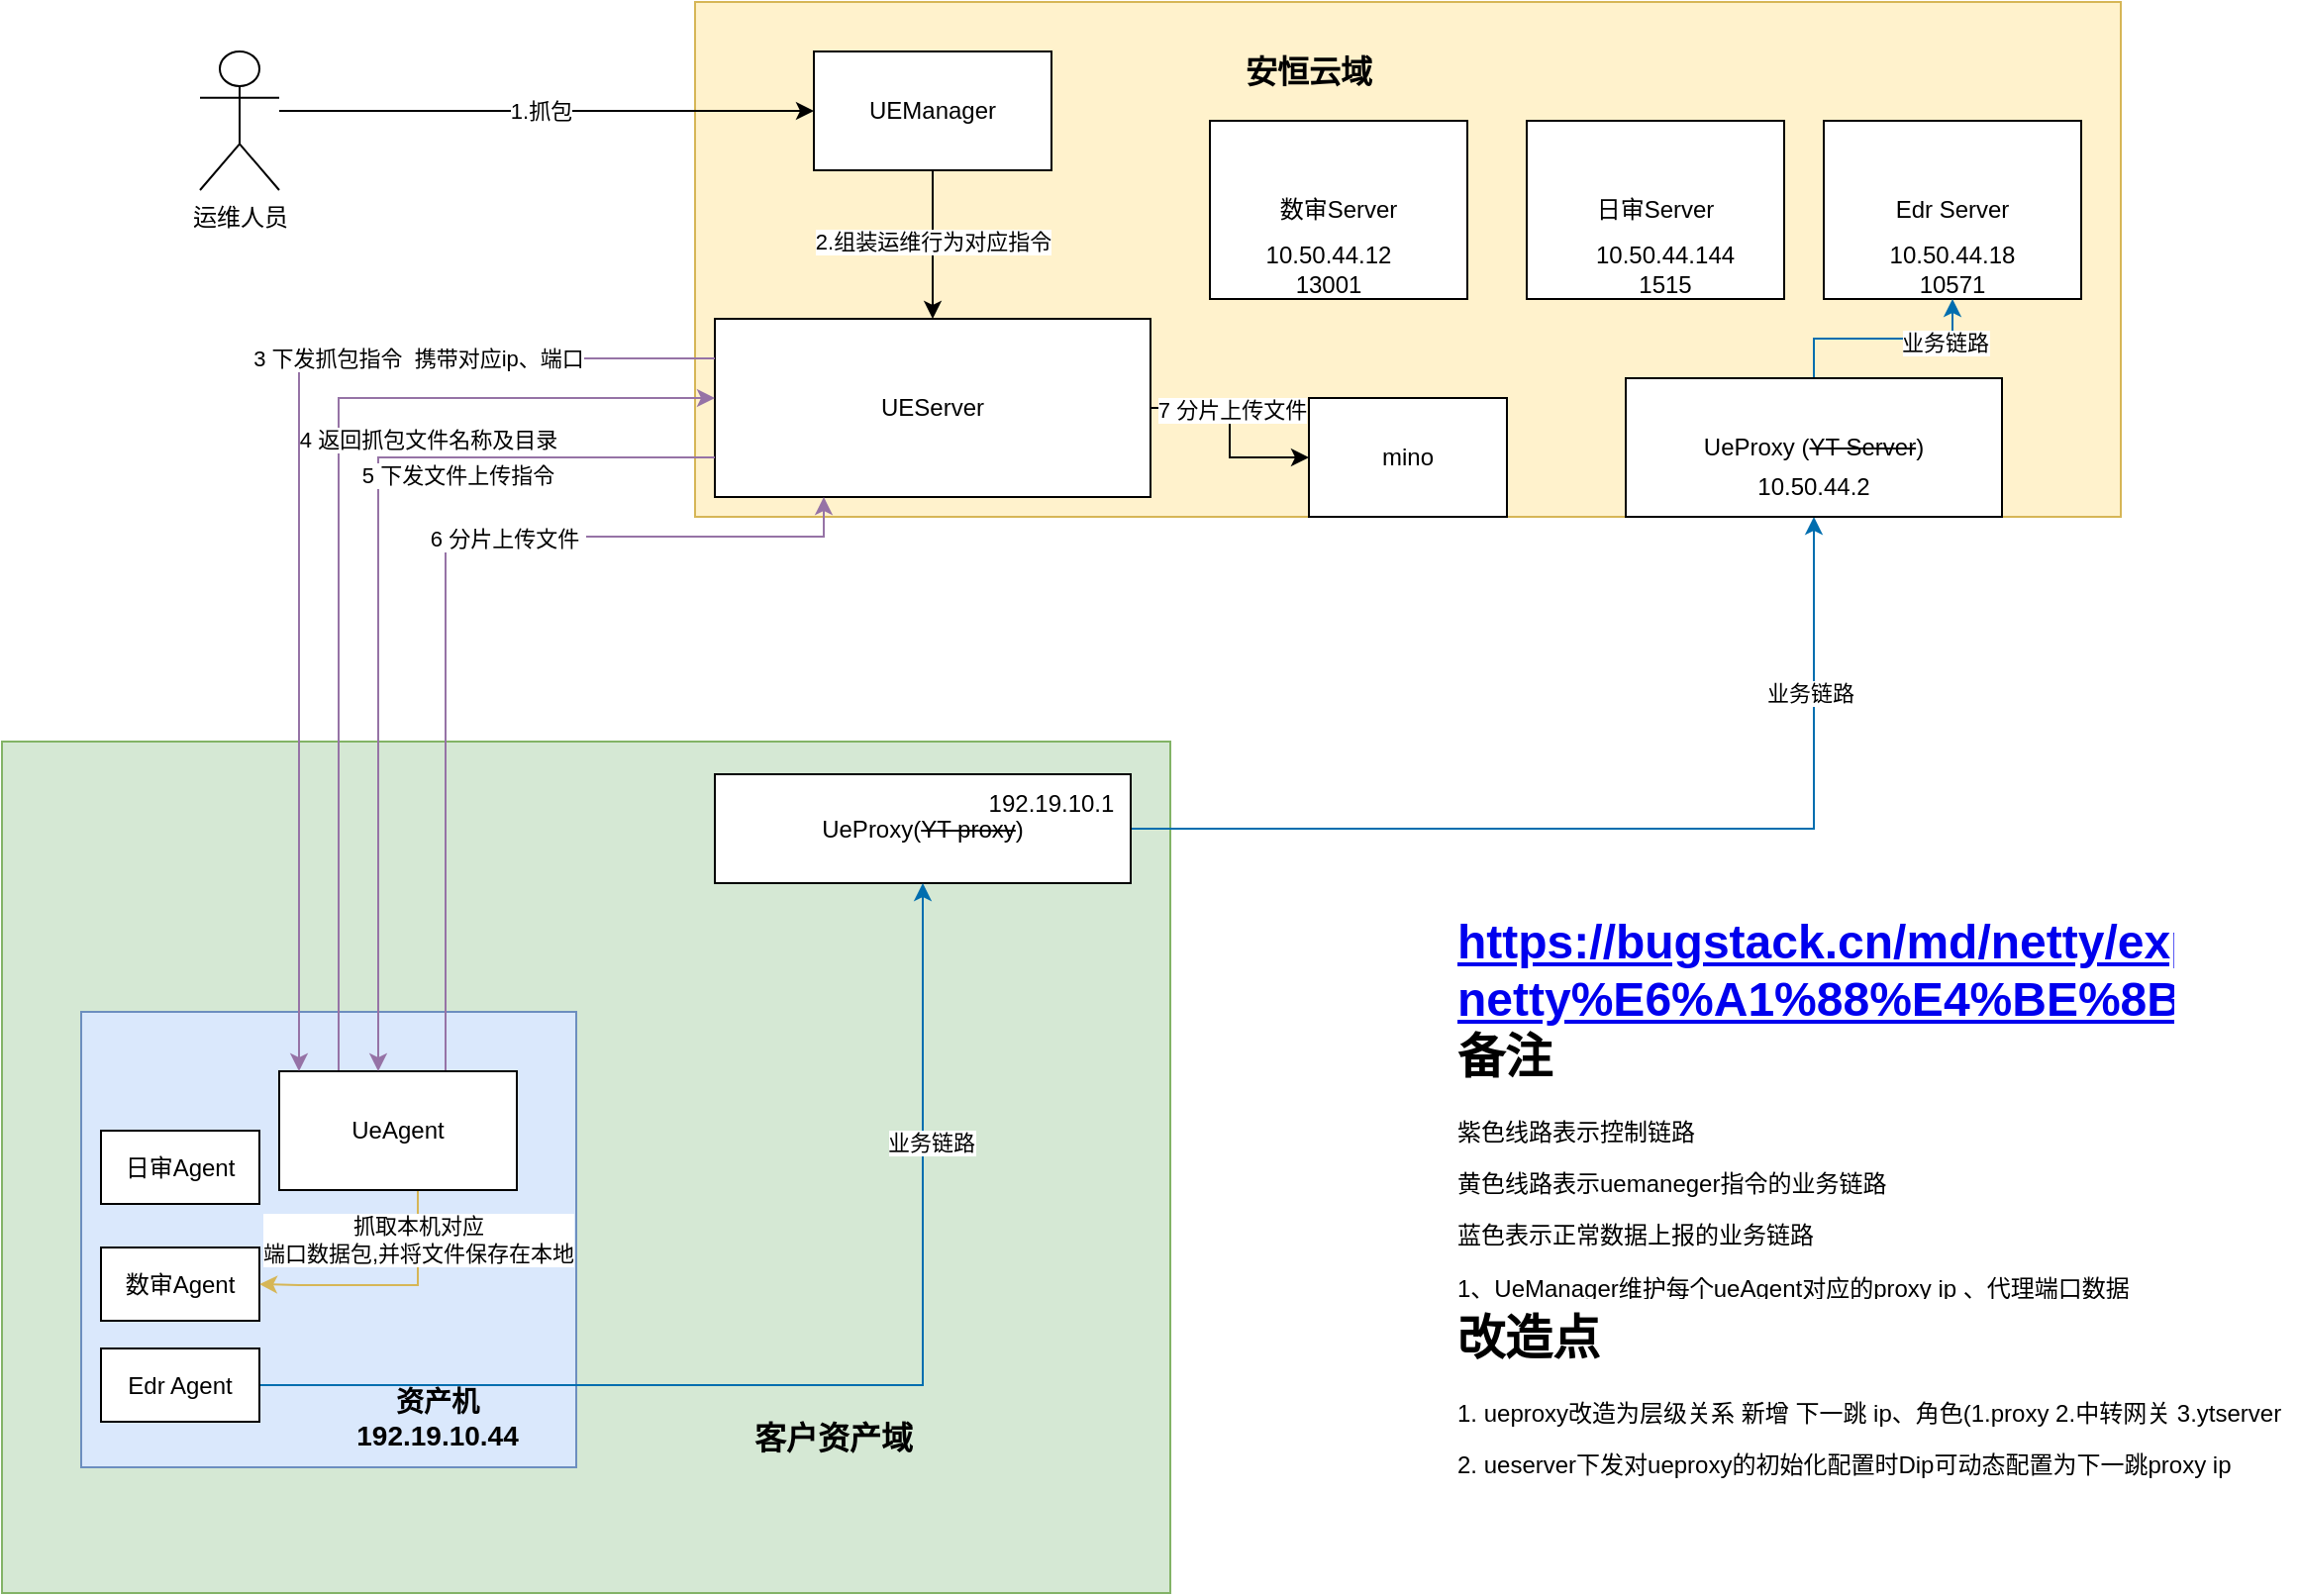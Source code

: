 <mxfile version="22.1.5" type="github">
  <diagram name="第 1 页" id="wMBq58jxj7TZekm_dWzr">
    <mxGraphModel dx="2261" dy="790" grid="1" gridSize="10" guides="1" tooltips="1" connect="1" arrows="1" fold="1" page="1" pageScale="1" pageWidth="827" pageHeight="1169" math="0" shadow="0">
      <root>
        <mxCell id="0" />
        <mxCell id="1" parent="0" />
        <mxCell id="zNO3inHTsQPZRsrdVChj-12" value="" style="edgeStyle=orthogonalEdgeStyle;rounded=0;orthogonalLoop=1;jettySize=auto;html=1;" parent="1" edge="1">
          <mxGeometry relative="1" as="geometry">
            <mxPoint x="430" y="180" as="sourcePoint" />
          </mxGeometry>
        </mxCell>
        <mxCell id="zNO3inHTsQPZRsrdVChj-13" value="组装此运维行为对应的指令&lt;br&gt;请求UeServer" style="edgeLabel;html=1;align=center;verticalAlign=middle;resizable=0;points=[];" parent="zNO3inHTsQPZRsrdVChj-12" vertex="1" connectable="0">
          <mxGeometry x="-0.4" y="1" relative="1" as="geometry">
            <mxPoint x="-1" y="6" as="offset" />
          </mxGeometry>
        </mxCell>
        <mxCell id="zNO3inHTsQPZRsrdVChj-33" value="" style="rounded=0;whiteSpace=wrap;html=1;fillColor=#fff2cc;strokeColor=#d6b656;" parent="1" vertex="1">
          <mxGeometry x="210" y="120" width="720" height="260" as="geometry" />
        </mxCell>
        <mxCell id="evtpe5G1LGWTd8iD0ivO-17" style="edgeStyle=orthogonalEdgeStyle;rounded=0;orthogonalLoop=1;jettySize=auto;html=1;entryX=0;entryY=0.5;entryDx=0;entryDy=0;" parent="1" source="zNO3inHTsQPZRsrdVChj-38" target="evtpe5G1LGWTd8iD0ivO-10" edge="1">
          <mxGeometry relative="1" as="geometry" />
        </mxCell>
        <mxCell id="evtpe5G1LGWTd8iD0ivO-18" value="7 分片上传文件" style="edgeLabel;html=1;align=center;verticalAlign=middle;resizable=0;points=[];" parent="evtpe5G1LGWTd8iD0ivO-17" vertex="1" connectable="0">
          <mxGeometry x="-0.219" y="1" relative="1" as="geometry">
            <mxPoint as="offset" />
          </mxGeometry>
        </mxCell>
        <mxCell id="zNO3inHTsQPZRsrdVChj-38" value="UEServer" style="rounded=0;whiteSpace=wrap;html=1;" parent="1" vertex="1">
          <mxGeometry x="220" y="280" width="220" height="90" as="geometry" />
        </mxCell>
        <mxCell id="zNO3inHTsQPZRsrdVChj-39" value="日审Server" style="rounded=0;whiteSpace=wrap;html=1;" parent="1" vertex="1">
          <mxGeometry x="630" y="180" width="130" height="90" as="geometry" />
        </mxCell>
        <mxCell id="zNO3inHTsQPZRsrdVChj-40" value="数审Server" style="rounded=0;whiteSpace=wrap;html=1;" parent="1" vertex="1">
          <mxGeometry x="470" y="180" width="130" height="90" as="geometry" />
        </mxCell>
        <mxCell id="zNO3inHTsQPZRsrdVChj-41" value="Edr Server" style="rounded=0;whiteSpace=wrap;html=1;" parent="1" vertex="1">
          <mxGeometry x="780" y="180" width="130" height="90" as="geometry" />
        </mxCell>
        <mxCell id="zNO3inHTsQPZRsrdVChj-42" value="&lt;font style=&quot;font-size: 16px;&quot;&gt;&lt;b style=&quot;font-size: 16px;&quot;&gt;安恒云域&lt;/b&gt;&lt;/font&gt;" style="text;html=1;strokeColor=none;fillColor=none;align=center;verticalAlign=middle;whiteSpace=wrap;rounded=0;fontSize=16;" parent="1" vertex="1">
          <mxGeometry x="480" y="140" width="80" height="30" as="geometry" />
        </mxCell>
        <mxCell id="zNO3inHTsQPZRsrdVChj-45" style="edgeStyle=orthogonalEdgeStyle;rounded=0;orthogonalLoop=1;jettySize=auto;html=1;" parent="1" source="zNO3inHTsQPZRsrdVChj-44" target="zNO3inHTsQPZRsrdVChj-38" edge="1">
          <mxGeometry relative="1" as="geometry" />
        </mxCell>
        <mxCell id="zNO3inHTsQPZRsrdVChj-47" value="2.组装运维行为对应指令" style="edgeLabel;html=1;align=center;verticalAlign=middle;resizable=0;points=[];" parent="zNO3inHTsQPZRsrdVChj-45" vertex="1" connectable="0">
          <mxGeometry x="-0.06" y="3" relative="1" as="geometry">
            <mxPoint x="-3" as="offset" />
          </mxGeometry>
        </mxCell>
        <mxCell id="zNO3inHTsQPZRsrdVChj-44" value="UEManager" style="rounded=0;whiteSpace=wrap;html=1;" parent="1" vertex="1">
          <mxGeometry x="270" y="145" width="120" height="60" as="geometry" />
        </mxCell>
        <mxCell id="zNO3inHTsQPZRsrdVChj-52" value="" style="rounded=0;whiteSpace=wrap;html=1;fillColor=#d5e8d4;strokeColor=#82b366;" parent="1" vertex="1">
          <mxGeometry x="-140" y="493.5" width="590" height="430" as="geometry" />
        </mxCell>
        <mxCell id="UXK1C_oignjXM_dTzYS3-43" style="edgeStyle=orthogonalEdgeStyle;rounded=0;orthogonalLoop=1;jettySize=auto;html=1;fillColor=#1ba1e2;strokeColor=#006EAF;" parent="1" source="zNO3inHTsQPZRsrdVChj-46" target="UXK1C_oignjXM_dTzYS3-41" edge="1">
          <mxGeometry relative="1" as="geometry" />
        </mxCell>
        <mxCell id="UXK1C_oignjXM_dTzYS3-45" value="业务链路" style="edgeLabel;html=1;align=center;verticalAlign=middle;resizable=0;points=[];" parent="UXK1C_oignjXM_dTzYS3-43" vertex="1" connectable="0">
          <mxGeometry x="0.648" y="2" relative="1" as="geometry">
            <mxPoint as="offset" />
          </mxGeometry>
        </mxCell>
        <mxCell id="zNO3inHTsQPZRsrdVChj-46" value="UeProxy(&lt;strike&gt;YT proxy&lt;/strike&gt;)" style="rounded=0;whiteSpace=wrap;html=1;" parent="1" vertex="1">
          <mxGeometry x="220" y="510" width="210" height="55" as="geometry" />
        </mxCell>
        <mxCell id="zNO3inHTsQPZRsrdVChj-22" value="" style="rounded=0;whiteSpace=wrap;html=1;fillColor=#dae8fc;strokeColor=#6c8ebf;" parent="1" vertex="1">
          <mxGeometry x="-100" y="630" width="250" height="230" as="geometry" />
        </mxCell>
        <mxCell id="zNO3inHTsQPZRsrdVChj-24" value="日审Agent" style="rounded=0;whiteSpace=wrap;html=1;" parent="1" vertex="1">
          <mxGeometry x="-90" y="690" width="80" height="37" as="geometry" />
        </mxCell>
        <mxCell id="zNO3inHTsQPZRsrdVChj-25" value="数审Agent" style="rounded=0;whiteSpace=wrap;html=1;" parent="1" vertex="1">
          <mxGeometry x="-90" y="749" width="80" height="37" as="geometry" />
        </mxCell>
        <mxCell id="UXK1C_oignjXM_dTzYS3-42" style="edgeStyle=orthogonalEdgeStyle;rounded=0;orthogonalLoop=1;jettySize=auto;html=1;entryX=0.5;entryY=1;entryDx=0;entryDy=0;fillColor=#1ba1e2;strokeColor=#006EAF;" parent="1" source="zNO3inHTsQPZRsrdVChj-26" target="zNO3inHTsQPZRsrdVChj-46" edge="1">
          <mxGeometry relative="1" as="geometry" />
        </mxCell>
        <mxCell id="UXK1C_oignjXM_dTzYS3-44" value="业务链路" style="edgeLabel;html=1;align=center;verticalAlign=middle;resizable=0;points=[];" parent="UXK1C_oignjXM_dTzYS3-42" vertex="1" connectable="0">
          <mxGeometry x="0.554" y="-4" relative="1" as="geometry">
            <mxPoint as="offset" />
          </mxGeometry>
        </mxCell>
        <mxCell id="zNO3inHTsQPZRsrdVChj-26" value="Edr Agent" style="rounded=0;whiteSpace=wrap;html=1;" parent="1" vertex="1">
          <mxGeometry x="-90" y="800" width="80" height="37" as="geometry" />
        </mxCell>
        <mxCell id="zNO3inHTsQPZRsrdVChj-64" style="edgeStyle=orthogonalEdgeStyle;rounded=0;orthogonalLoop=1;jettySize=auto;html=1;entryX=1;entryY=0.5;entryDx=0;entryDy=0;fillColor=#fff2cc;strokeColor=#d6b656;" parent="1" source="zNO3inHTsQPZRsrdVChj-27" target="zNO3inHTsQPZRsrdVChj-25" edge="1">
          <mxGeometry relative="1" as="geometry">
            <Array as="points">
              <mxPoint x="70" y="768" />
              <mxPoint x="10" y="768" />
            </Array>
          </mxGeometry>
        </mxCell>
        <mxCell id="zNO3inHTsQPZRsrdVChj-65" value="抓取本机对应&lt;br&gt;端口数据包,并将文件保存在本地" style="edgeLabel;html=1;align=center;verticalAlign=middle;resizable=0;points=[];labelBackgroundColor=default;labelBorderColor=none;" parent="zNO3inHTsQPZRsrdVChj-64" vertex="1" connectable="0">
          <mxGeometry relative="1" as="geometry">
            <mxPoint x="16" y="-23" as="offset" />
          </mxGeometry>
        </mxCell>
        <mxCell id="evtpe5G1LGWTd8iD0ivO-1" style="edgeStyle=orthogonalEdgeStyle;rounded=0;orthogonalLoop=1;jettySize=auto;html=1;entryX=0;entryY=1;entryDx=0;entryDy=0;fillColor=#e1d5e7;strokeColor=#9673a6;exitX=0.25;exitY=0;exitDx=0;exitDy=0;" parent="1" source="zNO3inHTsQPZRsrdVChj-27" edge="1">
          <mxGeometry relative="1" as="geometry">
            <mxPoint x="30" y="610" as="sourcePoint" />
            <mxPoint x="220" y="320" as="targetPoint" />
            <Array as="points">
              <mxPoint x="30" y="320" />
            </Array>
          </mxGeometry>
        </mxCell>
        <mxCell id="evtpe5G1LGWTd8iD0ivO-2" value="4 返回抓包文件名称及目录" style="edgeLabel;html=1;align=center;verticalAlign=middle;resizable=0;points=[];" parent="evtpe5G1LGWTd8iD0ivO-1" vertex="1" connectable="0">
          <mxGeometry x="0.07" relative="1" as="geometry">
            <mxPoint x="45" y="-36" as="offset" />
          </mxGeometry>
        </mxCell>
        <mxCell id="evtpe5G1LGWTd8iD0ivO-11" style="edgeStyle=orthogonalEdgeStyle;rounded=0;orthogonalLoop=1;jettySize=auto;html=1;entryX=0.25;entryY=1;entryDx=0;entryDy=0;exitX=0.7;exitY=0.05;exitDx=0;exitDy=0;exitPerimeter=0;fillColor=#e1d5e7;strokeColor=#9673a6;" parent="1" source="zNO3inHTsQPZRsrdVChj-27" target="zNO3inHTsQPZRsrdVChj-38" edge="1">
          <mxGeometry relative="1" as="geometry">
            <Array as="points">
              <mxPoint x="84" y="390" />
              <mxPoint x="275" y="390" />
            </Array>
          </mxGeometry>
        </mxCell>
        <mxCell id="evtpe5G1LGWTd8iD0ivO-12" value="6 分片上传文件&amp;nbsp;" style="edgeLabel;html=1;align=center;verticalAlign=middle;resizable=0;points=[];" parent="evtpe5G1LGWTd8iD0ivO-11" vertex="1" connectable="0">
          <mxGeometry x="0.256" y="-1" relative="1" as="geometry">
            <mxPoint as="offset" />
          </mxGeometry>
        </mxCell>
        <mxCell id="zNO3inHTsQPZRsrdVChj-27" value="UeAgent" style="rounded=0;whiteSpace=wrap;html=1;" parent="1" vertex="1">
          <mxGeometry y="660" width="120" height="60" as="geometry" />
        </mxCell>
        <mxCell id="zNO3inHTsQPZRsrdVChj-30" value="&lt;b&gt;&lt;font style=&quot;font-size: 14px;&quot;&gt;资产机&lt;br&gt;192.19.10.44&lt;br&gt;&lt;/font&gt;&lt;/b&gt;" style="text;html=1;strokeColor=none;fillColor=none;align=center;verticalAlign=middle;whiteSpace=wrap;rounded=0;" parent="1" vertex="1">
          <mxGeometry x="50" y="820" width="60" height="30" as="geometry" />
        </mxCell>
        <mxCell id="zNO3inHTsQPZRsrdVChj-53" value="客户资产域" style="text;html=1;strokeColor=none;fillColor=none;align=center;verticalAlign=middle;whiteSpace=wrap;rounded=0;fontStyle=1;fontSize=16;" parent="1" vertex="1">
          <mxGeometry x="237" y="830" width="86" height="30" as="geometry" />
        </mxCell>
        <mxCell id="zNO3inHTsQPZRsrdVChj-74" style="edgeStyle=orthogonalEdgeStyle;rounded=0;orthogonalLoop=1;jettySize=auto;html=1;entryX=0;entryY=0.5;entryDx=0;entryDy=0;" parent="1" source="zNO3inHTsQPZRsrdVChj-72" target="zNO3inHTsQPZRsrdVChj-44" edge="1">
          <mxGeometry relative="1" as="geometry">
            <Array as="points">
              <mxPoint x="80" y="175" />
              <mxPoint x="80" y="175" />
            </Array>
          </mxGeometry>
        </mxCell>
        <mxCell id="zNO3inHTsQPZRsrdVChj-75" value="1.抓包" style="edgeLabel;html=1;align=center;verticalAlign=middle;resizable=0;points=[];" parent="zNO3inHTsQPZRsrdVChj-74" vertex="1" connectable="0">
          <mxGeometry x="-0.114" y="-2" relative="1" as="geometry">
            <mxPoint x="12" y="-2" as="offset" />
          </mxGeometry>
        </mxCell>
        <mxCell id="zNO3inHTsQPZRsrdVChj-72" value="运维人员" style="shape=umlActor;verticalLabelPosition=bottom;verticalAlign=top;html=1;outlineConnect=0;" parent="1" vertex="1">
          <mxGeometry x="-40" y="145" width="40" height="70" as="geometry" />
        </mxCell>
        <mxCell id="UXK1C_oignjXM_dTzYS3-32" style="edgeStyle=orthogonalEdgeStyle;rounded=0;orthogonalLoop=1;jettySize=auto;html=1;fillColor=#e1d5e7;strokeColor=#9673a6;" parent="1" source="zNO3inHTsQPZRsrdVChj-38" edge="1">
          <mxGeometry relative="1" as="geometry">
            <Array as="points">
              <mxPoint x="10" y="300" />
              <mxPoint x="10" y="660" />
            </Array>
            <mxPoint x="10" y="660" as="targetPoint" />
          </mxGeometry>
        </mxCell>
        <mxCell id="UXK1C_oignjXM_dTzYS3-33" value="3 下发抓包指令&amp;nbsp; 携带对应ip、端口" style="edgeLabel;html=1;align=center;verticalAlign=middle;resizable=0;points=[];" parent="UXK1C_oignjXM_dTzYS3-32" vertex="1" connectable="0">
          <mxGeometry x="-0.091" y="4" relative="1" as="geometry">
            <mxPoint x="56" y="-49" as="offset" />
          </mxGeometry>
        </mxCell>
        <mxCell id="UXK1C_oignjXM_dTzYS3-35" value="&lt;h1&gt;&lt;a href=&quot;https://bugstack.cn/md/netty/expand/2019-08-19-netty%E6%A1%88%E4%BE%8B%EF%BC%8Cnetty4.1%E4%B8%AD%E7%BA%A7%E6%8B%93%E5%B1%95%E7%AF%87%E5%9B%9B%E3%80%8ANetty%E4%BC%A0%E8%BE%93%E6%96%87%E4%BB%B6%E3%80%81%E5%88%86%E7%89%87%E5%8F%91%E9%80%81%E3%80%81%E6%96%AD%E7%82%B9%E7%BB%AD%E4%BC%A0%E3%80%8B.html&quot;&gt;https://bugstack.cn/md/netty/expand/2019-08-19-netty%E6%A1%88%E4%BE%8B%EF%BC%8Cnetty4.1%E4%B8%AD%E7%BA%A7%E6%8B%93%E5%B1%95%E7%AF%87%E5%9B%9B%E3%80%8ANetty%E4%BC%A0%E8%BE%93%E6%96%87%E4%BB%B6%E3%80%81%E5%88%86%E7%89%87%E5%8F%91%E9%80%81%E3%80%81%E6%96%AD%E7%82%B9%E7%BB%AD%E4%BC%A0%E3%80%8B.html&lt;/a&gt;备注&lt;/h1&gt;&lt;p&gt;紫色线路表示控制链路&lt;/p&gt;&lt;p&gt;黄色线路表示uemaneger指令的业务链路&lt;/p&gt;&lt;p&gt;蓝色表示正常数据上报的业务链路&lt;/p&gt;&lt;p&gt;&lt;span style=&quot;background-color: initial;&quot;&gt;1、UeManager维护每个ueAgent对应的proxy ip 、代理端口数据&lt;/span&gt;&lt;/p&gt;&lt;p&gt;&lt;span style=&quot;background-color: initial;&quot;&gt;2、netty分片上传&lt;/span&gt;&lt;/p&gt;" style="text;html=1;strokeColor=none;fillColor=none;spacing=5;spacingTop=-20;whiteSpace=wrap;overflow=hidden;rounded=0;" parent="1" vertex="1">
          <mxGeometry x="590" y="575" width="370" height="200" as="geometry" />
        </mxCell>
        <mxCell id="UXK1C_oignjXM_dTzYS3-36" value="10.50.44.12 13001" style="text;html=1;strokeColor=none;fillColor=none;align=center;verticalAlign=middle;whiteSpace=wrap;rounded=0;" parent="1" vertex="1">
          <mxGeometry x="500" y="240" width="60" height="30" as="geometry" />
        </mxCell>
        <mxCell id="UXK1C_oignjXM_dTzYS3-37" value="10.50.44.144 1515" style="text;html=1;strokeColor=none;fillColor=none;align=center;verticalAlign=middle;whiteSpace=wrap;rounded=0;" parent="1" vertex="1">
          <mxGeometry x="670" y="240" width="60" height="30" as="geometry" />
        </mxCell>
        <mxCell id="UXK1C_oignjXM_dTzYS3-38" value="10.50.44.18 10571" style="text;html=1;strokeColor=none;fillColor=none;align=center;verticalAlign=middle;whiteSpace=wrap;rounded=0;" parent="1" vertex="1">
          <mxGeometry x="815" y="240" width="60" height="30" as="geometry" />
        </mxCell>
        <mxCell id="UXK1C_oignjXM_dTzYS3-39" value="192.19.10.1" style="text;html=1;strokeColor=none;fillColor=none;align=center;verticalAlign=middle;whiteSpace=wrap;rounded=0;" parent="1" vertex="1">
          <mxGeometry x="360" y="510" width="60" height="30" as="geometry" />
        </mxCell>
        <mxCell id="h9T20WNeHSgDQ27rbLoq-1" style="edgeStyle=orthogonalEdgeStyle;rounded=0;orthogonalLoop=1;jettySize=auto;html=1;entryX=0.5;entryY=1;entryDx=0;entryDy=0;fillColor=#1ba1e2;strokeColor=#006EAF;" parent="1" source="UXK1C_oignjXM_dTzYS3-41" target="UXK1C_oignjXM_dTzYS3-38" edge="1">
          <mxGeometry relative="1" as="geometry" />
        </mxCell>
        <mxCell id="h9T20WNeHSgDQ27rbLoq-2" value="业务链路" style="edgeLabel;html=1;align=center;verticalAlign=middle;resizable=0;points=[];" parent="h9T20WNeHSgDQ27rbLoq-1" vertex="1" connectable="0">
          <mxGeometry x="0.548" y="-2" relative="1" as="geometry">
            <mxPoint x="1" as="offset" />
          </mxGeometry>
        </mxCell>
        <mxCell id="UXK1C_oignjXM_dTzYS3-41" value="UeProxy (&lt;strike&gt;YT Server&lt;/strike&gt;)" style="rounded=0;whiteSpace=wrap;html=1;container=1;" parent="1" vertex="1">
          <mxGeometry x="680" y="310" width="190" height="70" as="geometry" />
        </mxCell>
        <mxCell id="h60YB_8Bev3nHb1fODkR-1" value="10.50.44.2" style="text;html=1;strokeColor=none;fillColor=none;align=center;verticalAlign=middle;whiteSpace=wrap;rounded=0;" parent="UXK1C_oignjXM_dTzYS3-41" vertex="1">
          <mxGeometry x="65" y="40" width="60" height="30" as="geometry" />
        </mxCell>
        <mxCell id="h9T20WNeHSgDQ27rbLoq-7" value="&lt;h1&gt;改造点&lt;/h1&gt;&lt;p&gt;1. ueproxy改造为层级关系 新增 下一跳 ip、角色(1.proxy 2.中转网关 3.ytserver&lt;/p&gt;&lt;p&gt;2. ueserver下发对ueproxy的初始化配置时Dip可动态配置为下一跳proxy ip&lt;/p&gt;" style="text;html=1;strokeColor=none;fillColor=none;spacing=5;spacingTop=-20;whiteSpace=wrap;overflow=hidden;rounded=0;" parent="1" vertex="1">
          <mxGeometry x="590" y="775" width="430" height="120" as="geometry" />
        </mxCell>
        <mxCell id="evtpe5G1LGWTd8iD0ivO-8" style="edgeStyle=orthogonalEdgeStyle;rounded=0;orthogonalLoop=1;jettySize=auto;html=1;fillColor=#e1d5e7;strokeColor=#9673a6;" parent="1" source="zNO3inHTsQPZRsrdVChj-38" target="zNO3inHTsQPZRsrdVChj-27" edge="1">
          <mxGeometry relative="1" as="geometry">
            <Array as="points">
              <mxPoint x="50" y="350" />
            </Array>
          </mxGeometry>
        </mxCell>
        <mxCell id="evtpe5G1LGWTd8iD0ivO-9" value="5 下发文件上传指令" style="edgeLabel;html=1;align=center;verticalAlign=middle;resizable=0;points=[];" parent="evtpe5G1LGWTd8iD0ivO-8" vertex="1" connectable="0">
          <mxGeometry x="-0.166" y="-1" relative="1" as="geometry">
            <mxPoint x="41" y="-21" as="offset" />
          </mxGeometry>
        </mxCell>
        <mxCell id="evtpe5G1LGWTd8iD0ivO-10" value="mino" style="rounded=0;whiteSpace=wrap;html=1;container=1;" parent="1" vertex="1">
          <mxGeometry x="520" y="320" width="100" height="60" as="geometry" />
        </mxCell>
      </root>
    </mxGraphModel>
  </diagram>
</mxfile>
